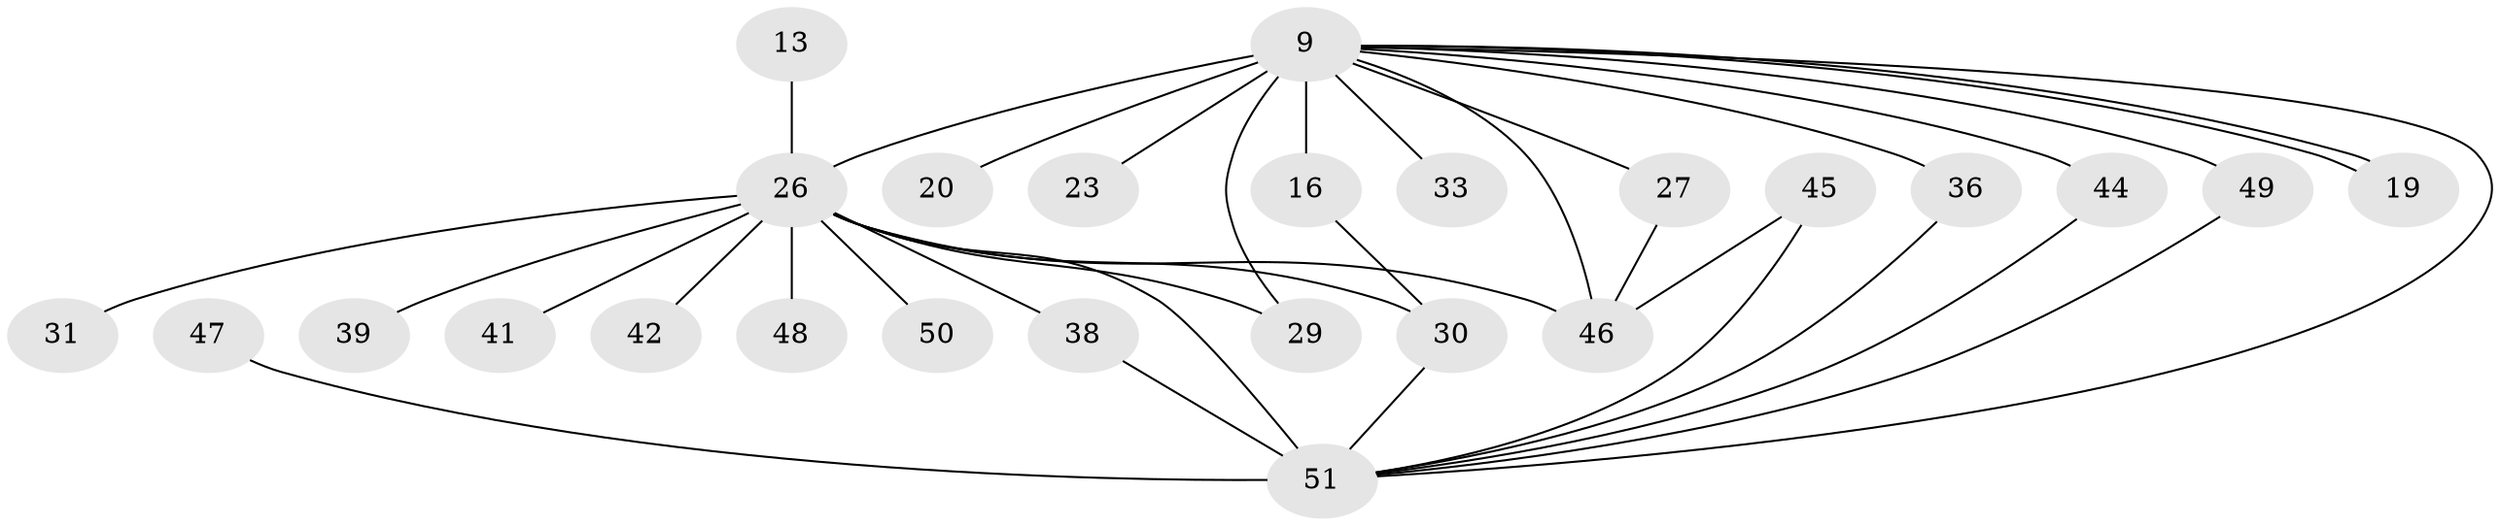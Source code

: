 // original degree distribution, {16: 0.058823529411764705, 14: 0.058823529411764705, 15: 0.0392156862745098, 17: 0.0392156862745098, 3: 0.1568627450980392, 5: 0.0392156862745098, 2: 0.5686274509803921, 4: 0.0392156862745098}
// Generated by graph-tools (version 1.1) at 2025/45/03/09/25 04:45:56]
// undirected, 25 vertices, 36 edges
graph export_dot {
graph [start="1"]
  node [color=gray90,style=filled];
  9 [super="+4+6"];
  13;
  16 [super="+14"];
  19;
  20;
  23 [super="+15"];
  26 [super="+10+17"];
  27 [super="+18"];
  29;
  30 [super="+28"];
  31;
  33 [super="+24"];
  36;
  38;
  39;
  41;
  42;
  44 [super="+22"];
  45;
  46 [super="+34+25+43"];
  47;
  48;
  49;
  50;
  51 [super="+40+21"];
  9 -- 19;
  9 -- 19;
  9 -- 23 [weight=2];
  9 -- 29;
  9 -- 49;
  9 -- 33 [weight=3];
  9 -- 36;
  9 -- 16 [weight=3];
  9 -- 27 [weight=3];
  9 -- 20 [weight=2];
  9 -- 26 [weight=18];
  9 -- 44;
  9 -- 46;
  9 -- 51 [weight=10];
  13 -- 26 [weight=2];
  16 -- 30;
  26 -- 38;
  26 -- 41 [weight=2];
  26 -- 48 [weight=2];
  26 -- 29;
  26 -- 30;
  26 -- 31 [weight=2];
  26 -- 39;
  26 -- 42 [weight=2];
  26 -- 46 [weight=4];
  26 -- 50 [weight=2];
  26 -- 51 [weight=12];
  27 -- 46;
  30 -- 51;
  36 -- 51;
  38 -- 51;
  44 -- 51;
  45 -- 46;
  45 -- 51;
  47 -- 51 [weight=2];
  49 -- 51;
}
